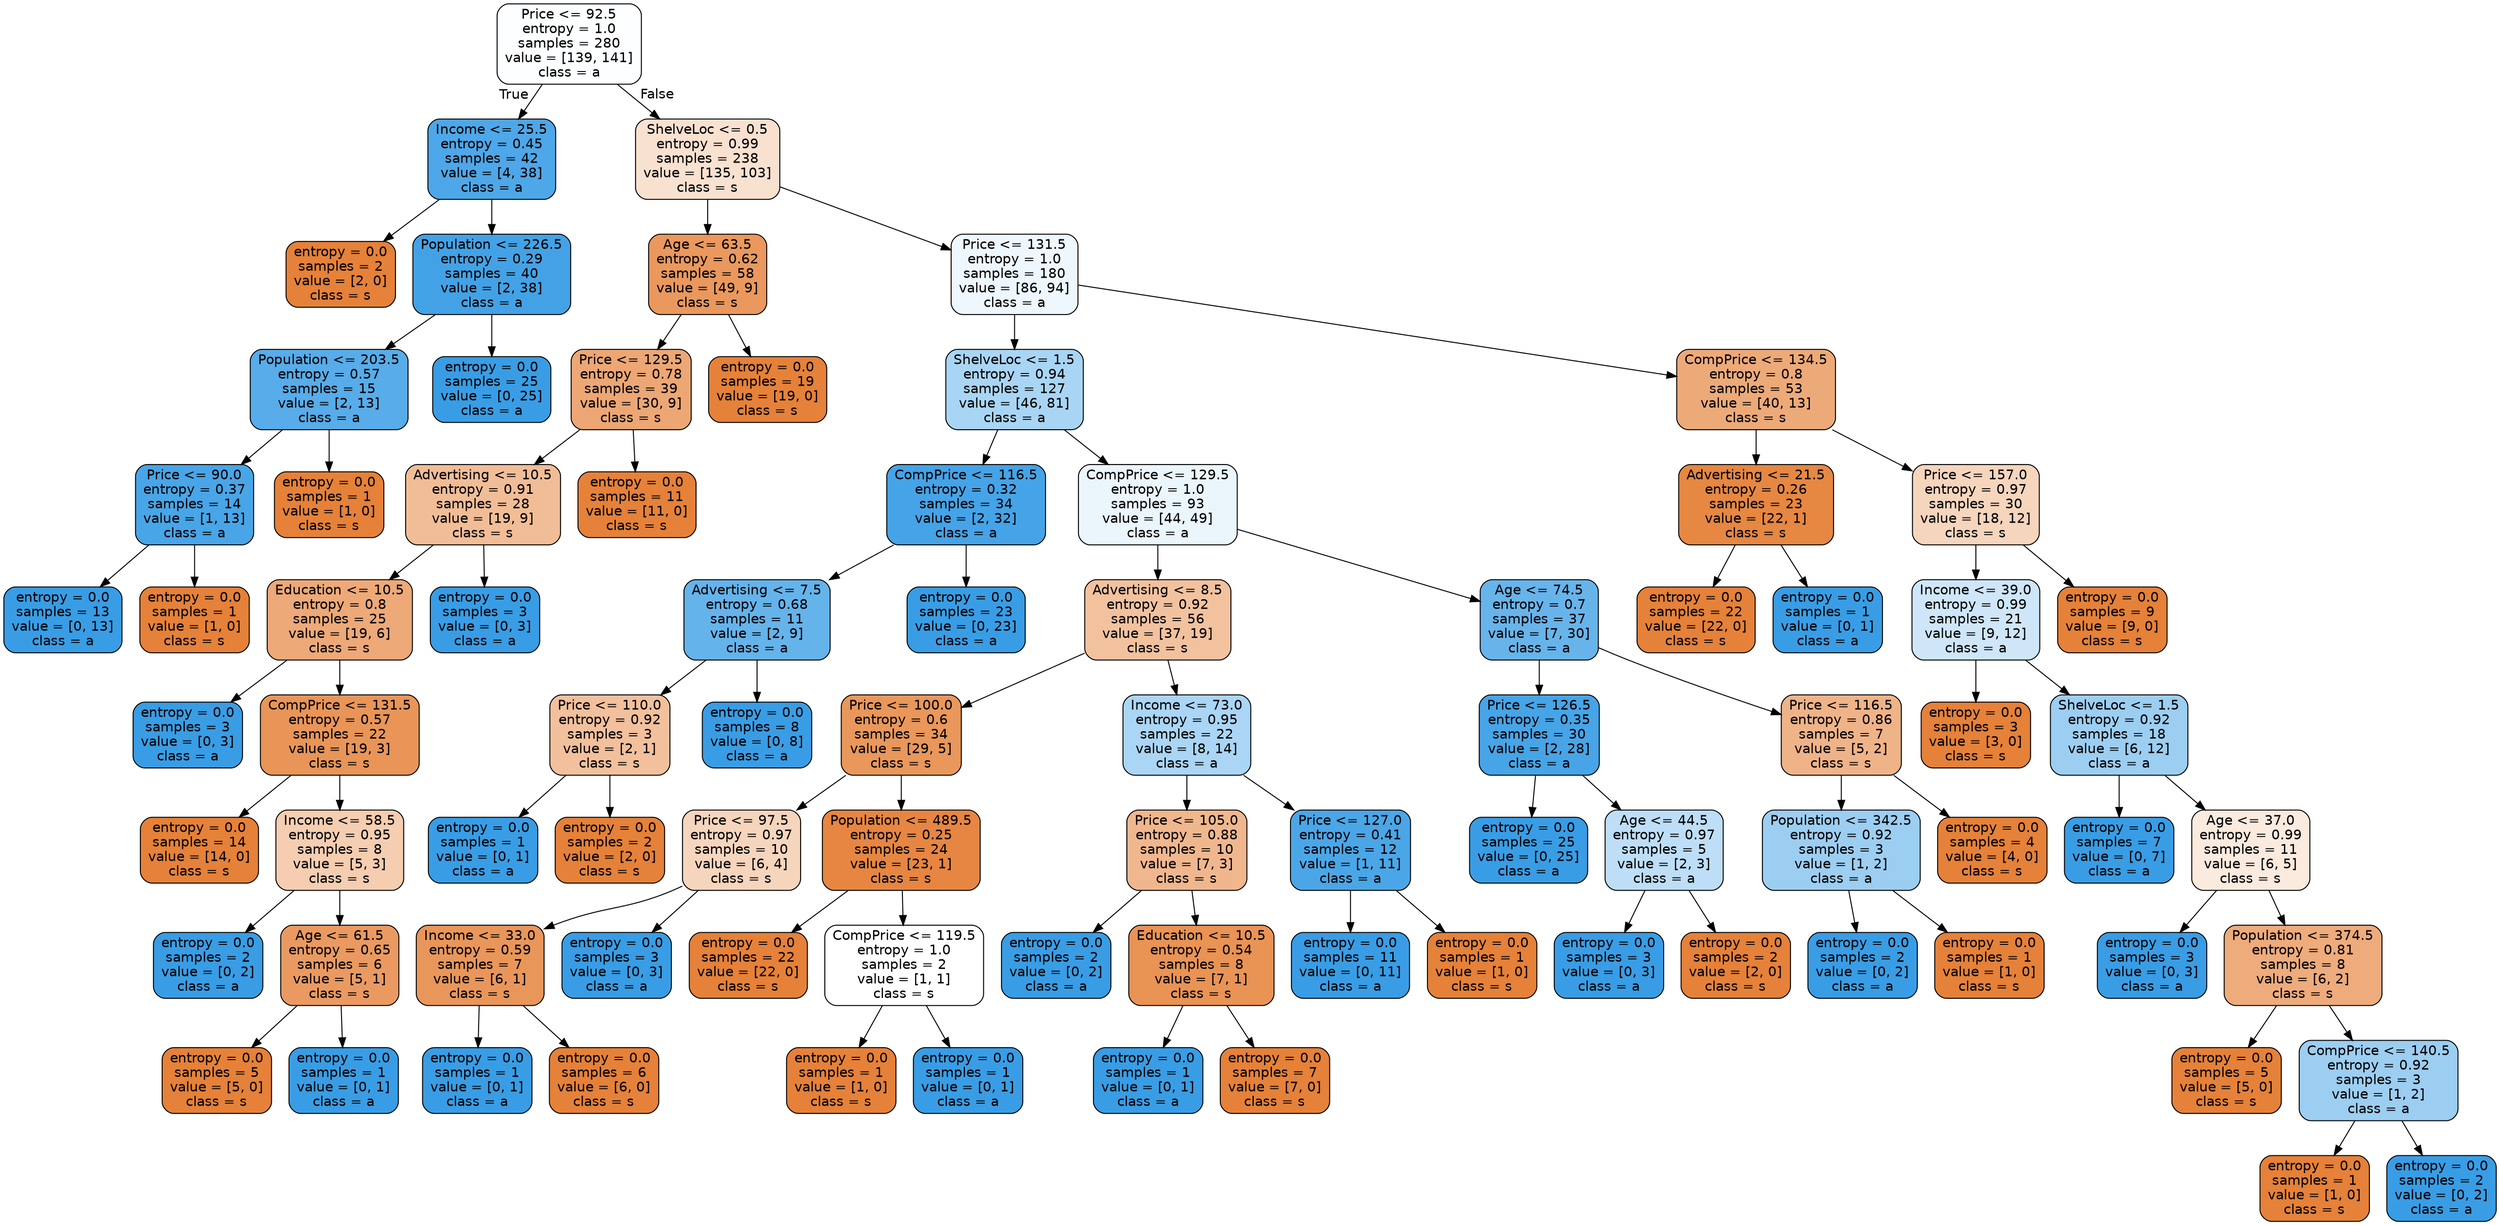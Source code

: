 digraph Tree {
node [shape=box, style="filled, rounded", color="black", fontname=helvetica] ;
edge [fontname=helvetica] ;
0 [label="Price <= 92.5\nentropy = 1.0\nsamples = 280\nvalue = [139, 141]\nclass = a", fillcolor="#fcfeff"] ;
1 [label="Income <= 25.5\nentropy = 0.45\nsamples = 42\nvalue = [4, 38]\nclass = a", fillcolor="#4ea7e8"] ;
0 -> 1 [labeldistance=2.5, labelangle=45, headlabel="True"] ;
2 [label="entropy = 0.0\nsamples = 2\nvalue = [2, 0]\nclass = s", fillcolor="#e58139"] ;
1 -> 2 ;
3 [label="Population <= 226.5\nentropy = 0.29\nsamples = 40\nvalue = [2, 38]\nclass = a", fillcolor="#43a2e6"] ;
1 -> 3 ;
4 [label="Population <= 203.5\nentropy = 0.57\nsamples = 15\nvalue = [2, 13]\nclass = a", fillcolor="#57ace9"] ;
3 -> 4 ;
5 [label="Price <= 90.0\nentropy = 0.37\nsamples = 14\nvalue = [1, 13]\nclass = a", fillcolor="#48a5e7"] ;
4 -> 5 ;
6 [label="entropy = 0.0\nsamples = 13\nvalue = [0, 13]\nclass = a", fillcolor="#399de5"] ;
5 -> 6 ;
7 [label="entropy = 0.0\nsamples = 1\nvalue = [1, 0]\nclass = s", fillcolor="#e58139"] ;
5 -> 7 ;
8 [label="entropy = 0.0\nsamples = 1\nvalue = [1, 0]\nclass = s", fillcolor="#e58139"] ;
4 -> 8 ;
9 [label="entropy = 0.0\nsamples = 25\nvalue = [0, 25]\nclass = a", fillcolor="#399de5"] ;
3 -> 9 ;
10 [label="ShelveLoc <= 0.5\nentropy = 0.99\nsamples = 238\nvalue = [135, 103]\nclass = s", fillcolor="#f9e1d0"] ;
0 -> 10 [labeldistance=2.5, labelangle=-45, headlabel="False"] ;
11 [label="Age <= 63.5\nentropy = 0.62\nsamples = 58\nvalue = [49, 9]\nclass = s", fillcolor="#ea985d"] ;
10 -> 11 ;
12 [label="Price <= 129.5\nentropy = 0.78\nsamples = 39\nvalue = [30, 9]\nclass = s", fillcolor="#eda774"] ;
11 -> 12 ;
13 [label="Advertising <= 10.5\nentropy = 0.91\nsamples = 28\nvalue = [19, 9]\nclass = s", fillcolor="#f1bd97"] ;
12 -> 13 ;
14 [label="Education <= 10.5\nentropy = 0.8\nsamples = 25\nvalue = [19, 6]\nclass = s", fillcolor="#eda978"] ;
13 -> 14 ;
15 [label="entropy = 0.0\nsamples = 3\nvalue = [0, 3]\nclass = a", fillcolor="#399de5"] ;
14 -> 15 ;
16 [label="CompPrice <= 131.5\nentropy = 0.57\nsamples = 22\nvalue = [19, 3]\nclass = s", fillcolor="#e99558"] ;
14 -> 16 ;
17 [label="entropy = 0.0\nsamples = 14\nvalue = [14, 0]\nclass = s", fillcolor="#e58139"] ;
16 -> 17 ;
18 [label="Income <= 58.5\nentropy = 0.95\nsamples = 8\nvalue = [5, 3]\nclass = s", fillcolor="#f5cdb0"] ;
16 -> 18 ;
19 [label="entropy = 0.0\nsamples = 2\nvalue = [0, 2]\nclass = a", fillcolor="#399de5"] ;
18 -> 19 ;
20 [label="Age <= 61.5\nentropy = 0.65\nsamples = 6\nvalue = [5, 1]\nclass = s", fillcolor="#ea9a61"] ;
18 -> 20 ;
21 [label="entropy = 0.0\nsamples = 5\nvalue = [5, 0]\nclass = s", fillcolor="#e58139"] ;
20 -> 21 ;
22 [label="entropy = 0.0\nsamples = 1\nvalue = [0, 1]\nclass = a", fillcolor="#399de5"] ;
20 -> 22 ;
23 [label="entropy = 0.0\nsamples = 3\nvalue = [0, 3]\nclass = a", fillcolor="#399de5"] ;
13 -> 23 ;
24 [label="entropy = 0.0\nsamples = 11\nvalue = [11, 0]\nclass = s", fillcolor="#e58139"] ;
12 -> 24 ;
25 [label="entropy = 0.0\nsamples = 19\nvalue = [19, 0]\nclass = s", fillcolor="#e58139"] ;
11 -> 25 ;
26 [label="Price <= 131.5\nentropy = 1.0\nsamples = 180\nvalue = [86, 94]\nclass = a", fillcolor="#eef7fd"] ;
10 -> 26 ;
27 [label="ShelveLoc <= 1.5\nentropy = 0.94\nsamples = 127\nvalue = [46, 81]\nclass = a", fillcolor="#a9d5f4"] ;
26 -> 27 ;
28 [label="CompPrice <= 116.5\nentropy = 0.32\nsamples = 34\nvalue = [2, 32]\nclass = a", fillcolor="#45a3e7"] ;
27 -> 28 ;
29 [label="Advertising <= 7.5\nentropy = 0.68\nsamples = 11\nvalue = [2, 9]\nclass = a", fillcolor="#65b3eb"] ;
28 -> 29 ;
30 [label="Price <= 110.0\nentropy = 0.92\nsamples = 3\nvalue = [2, 1]\nclass = s", fillcolor="#f2c09c"] ;
29 -> 30 ;
31 [label="entropy = 0.0\nsamples = 1\nvalue = [0, 1]\nclass = a", fillcolor="#399de5"] ;
30 -> 31 ;
32 [label="entropy = 0.0\nsamples = 2\nvalue = [2, 0]\nclass = s", fillcolor="#e58139"] ;
30 -> 32 ;
33 [label="entropy = 0.0\nsamples = 8\nvalue = [0, 8]\nclass = a", fillcolor="#399de5"] ;
29 -> 33 ;
34 [label="entropy = 0.0\nsamples = 23\nvalue = [0, 23]\nclass = a", fillcolor="#399de5"] ;
28 -> 34 ;
35 [label="CompPrice <= 129.5\nentropy = 1.0\nsamples = 93\nvalue = [44, 49]\nclass = a", fillcolor="#ebf5fc"] ;
27 -> 35 ;
36 [label="Advertising <= 8.5\nentropy = 0.92\nsamples = 56\nvalue = [37, 19]\nclass = s", fillcolor="#f2c29f"] ;
35 -> 36 ;
37 [label="Price <= 100.0\nentropy = 0.6\nsamples = 34\nvalue = [29, 5]\nclass = s", fillcolor="#e9975b"] ;
36 -> 37 ;
38 [label="Price <= 97.5\nentropy = 0.97\nsamples = 10\nvalue = [6, 4]\nclass = s", fillcolor="#f6d5bd"] ;
37 -> 38 ;
39 [label="Income <= 33.0\nentropy = 0.59\nsamples = 7\nvalue = [6, 1]\nclass = s", fillcolor="#e9965a"] ;
38 -> 39 ;
40 [label="entropy = 0.0\nsamples = 1\nvalue = [0, 1]\nclass = a", fillcolor="#399de5"] ;
39 -> 40 ;
41 [label="entropy = 0.0\nsamples = 6\nvalue = [6, 0]\nclass = s", fillcolor="#e58139"] ;
39 -> 41 ;
42 [label="entropy = 0.0\nsamples = 3\nvalue = [0, 3]\nclass = a", fillcolor="#399de5"] ;
38 -> 42 ;
43 [label="Population <= 489.5\nentropy = 0.25\nsamples = 24\nvalue = [23, 1]\nclass = s", fillcolor="#e68642"] ;
37 -> 43 ;
44 [label="entropy = 0.0\nsamples = 22\nvalue = [22, 0]\nclass = s", fillcolor="#e58139"] ;
43 -> 44 ;
45 [label="CompPrice <= 119.5\nentropy = 1.0\nsamples = 2\nvalue = [1, 1]\nclass = s", fillcolor="#ffffff"] ;
43 -> 45 ;
46 [label="entropy = 0.0\nsamples = 1\nvalue = [1, 0]\nclass = s", fillcolor="#e58139"] ;
45 -> 46 ;
47 [label="entropy = 0.0\nsamples = 1\nvalue = [0, 1]\nclass = a", fillcolor="#399de5"] ;
45 -> 47 ;
48 [label="Income <= 73.0\nentropy = 0.95\nsamples = 22\nvalue = [8, 14]\nclass = a", fillcolor="#aad5f4"] ;
36 -> 48 ;
49 [label="Price <= 105.0\nentropy = 0.88\nsamples = 10\nvalue = [7, 3]\nclass = s", fillcolor="#f0b78e"] ;
48 -> 49 ;
50 [label="entropy = 0.0\nsamples = 2\nvalue = [0, 2]\nclass = a", fillcolor="#399de5"] ;
49 -> 50 ;
51 [label="Education <= 10.5\nentropy = 0.54\nsamples = 8\nvalue = [7, 1]\nclass = s", fillcolor="#e99355"] ;
49 -> 51 ;
52 [label="entropy = 0.0\nsamples = 1\nvalue = [0, 1]\nclass = a", fillcolor="#399de5"] ;
51 -> 52 ;
53 [label="entropy = 0.0\nsamples = 7\nvalue = [7, 0]\nclass = s", fillcolor="#e58139"] ;
51 -> 53 ;
54 [label="Price <= 127.0\nentropy = 0.41\nsamples = 12\nvalue = [1, 11]\nclass = a", fillcolor="#4ba6e7"] ;
48 -> 54 ;
55 [label="entropy = 0.0\nsamples = 11\nvalue = [0, 11]\nclass = a", fillcolor="#399de5"] ;
54 -> 55 ;
56 [label="entropy = 0.0\nsamples = 1\nvalue = [1, 0]\nclass = s", fillcolor="#e58139"] ;
54 -> 56 ;
57 [label="Age <= 74.5\nentropy = 0.7\nsamples = 37\nvalue = [7, 30]\nclass = a", fillcolor="#67b4eb"] ;
35 -> 57 ;
58 [label="Price <= 126.5\nentropy = 0.35\nsamples = 30\nvalue = [2, 28]\nclass = a", fillcolor="#47a4e7"] ;
57 -> 58 ;
59 [label="entropy = 0.0\nsamples = 25\nvalue = [0, 25]\nclass = a", fillcolor="#399de5"] ;
58 -> 59 ;
60 [label="Age <= 44.5\nentropy = 0.97\nsamples = 5\nvalue = [2, 3]\nclass = a", fillcolor="#bddef6"] ;
58 -> 60 ;
61 [label="entropy = 0.0\nsamples = 3\nvalue = [0, 3]\nclass = a", fillcolor="#399de5"] ;
60 -> 61 ;
62 [label="entropy = 0.0\nsamples = 2\nvalue = [2, 0]\nclass = s", fillcolor="#e58139"] ;
60 -> 62 ;
63 [label="Price <= 116.5\nentropy = 0.86\nsamples = 7\nvalue = [5, 2]\nclass = s", fillcolor="#efb388"] ;
57 -> 63 ;
64 [label="Population <= 342.5\nentropy = 0.92\nsamples = 3\nvalue = [1, 2]\nclass = a", fillcolor="#9ccef2"] ;
63 -> 64 ;
65 [label="entropy = 0.0\nsamples = 2\nvalue = [0, 2]\nclass = a", fillcolor="#399de5"] ;
64 -> 65 ;
66 [label="entropy = 0.0\nsamples = 1\nvalue = [1, 0]\nclass = s", fillcolor="#e58139"] ;
64 -> 66 ;
67 [label="entropy = 0.0\nsamples = 4\nvalue = [4, 0]\nclass = s", fillcolor="#e58139"] ;
63 -> 67 ;
68 [label="CompPrice <= 134.5\nentropy = 0.8\nsamples = 53\nvalue = [40, 13]\nclass = s", fillcolor="#edaa79"] ;
26 -> 68 ;
69 [label="Advertising <= 21.5\nentropy = 0.26\nsamples = 23\nvalue = [22, 1]\nclass = s", fillcolor="#e68742"] ;
68 -> 69 ;
70 [label="entropy = 0.0\nsamples = 22\nvalue = [22, 0]\nclass = s", fillcolor="#e58139"] ;
69 -> 70 ;
71 [label="entropy = 0.0\nsamples = 1\nvalue = [0, 1]\nclass = a", fillcolor="#399de5"] ;
69 -> 71 ;
72 [label="Price <= 157.0\nentropy = 0.97\nsamples = 30\nvalue = [18, 12]\nclass = s", fillcolor="#f6d5bd"] ;
68 -> 72 ;
73 [label="Income <= 39.0\nentropy = 0.99\nsamples = 21\nvalue = [9, 12]\nclass = a", fillcolor="#cee6f8"] ;
72 -> 73 ;
74 [label="entropy = 0.0\nsamples = 3\nvalue = [3, 0]\nclass = s", fillcolor="#e58139"] ;
73 -> 74 ;
75 [label="ShelveLoc <= 1.5\nentropy = 0.92\nsamples = 18\nvalue = [6, 12]\nclass = a", fillcolor="#9ccef2"] ;
73 -> 75 ;
76 [label="entropy = 0.0\nsamples = 7\nvalue = [0, 7]\nclass = a", fillcolor="#399de5"] ;
75 -> 76 ;
77 [label="Age <= 37.0\nentropy = 0.99\nsamples = 11\nvalue = [6, 5]\nclass = s", fillcolor="#fbeade"] ;
75 -> 77 ;
78 [label="entropy = 0.0\nsamples = 3\nvalue = [0, 3]\nclass = a", fillcolor="#399de5"] ;
77 -> 78 ;
79 [label="Population <= 374.5\nentropy = 0.81\nsamples = 8\nvalue = [6, 2]\nclass = s", fillcolor="#eeab7b"] ;
77 -> 79 ;
80 [label="entropy = 0.0\nsamples = 5\nvalue = [5, 0]\nclass = s", fillcolor="#e58139"] ;
79 -> 80 ;
81 [label="CompPrice <= 140.5\nentropy = 0.92\nsamples = 3\nvalue = [1, 2]\nclass = a", fillcolor="#9ccef2"] ;
79 -> 81 ;
82 [label="entropy = 0.0\nsamples = 1\nvalue = [1, 0]\nclass = s", fillcolor="#e58139"] ;
81 -> 82 ;
83 [label="entropy = 0.0\nsamples = 2\nvalue = [0, 2]\nclass = a", fillcolor="#399de5"] ;
81 -> 83 ;
84 [label="entropy = 0.0\nsamples = 9\nvalue = [9, 0]\nclass = s", fillcolor="#e58139"] ;
72 -> 84 ;
}